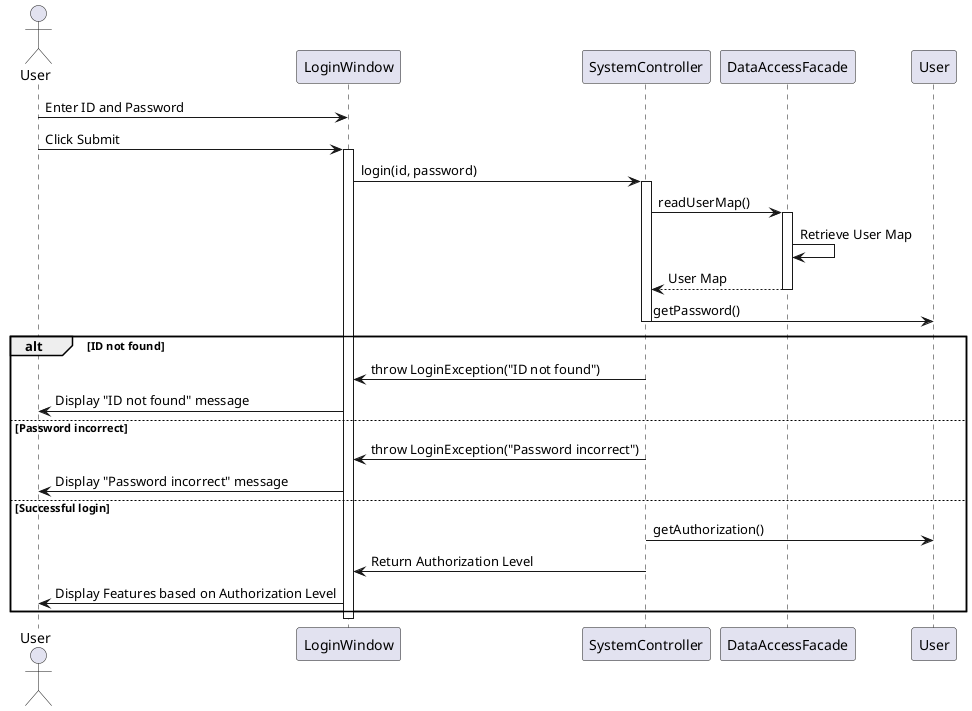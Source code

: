 @startuml
actor User
participant "LoginWindow" as LW
participant "SystemController" as SC
participant "DataAccessFacade" as DAF
participant "User" as U

User -> LW: Enter ID and Password
User -> LW: Click Submit
activate LW

LW -> SC: login(id, password)
activate SC

SC -> DAF: readUserMap()
activate DAF

DAF -> DAF: Retrieve User Map
return User Map

deactivate DAF

SC -> U: getPassword()
deactivate SC

alt ID not found
  SC -> LW: throw LoginException("ID not found")
  LW -> User: Display "ID not found" message
else Password incorrect
  SC -> LW: throw LoginException("Password incorrect")
  LW -> User: Display "Password incorrect" message
else Successful login
  SC -> U: getAuthorization()
  SC -> LW: Return Authorization Level
  LW -> User: Display Features based on Authorization Level
end

deactivate LW
@enduml